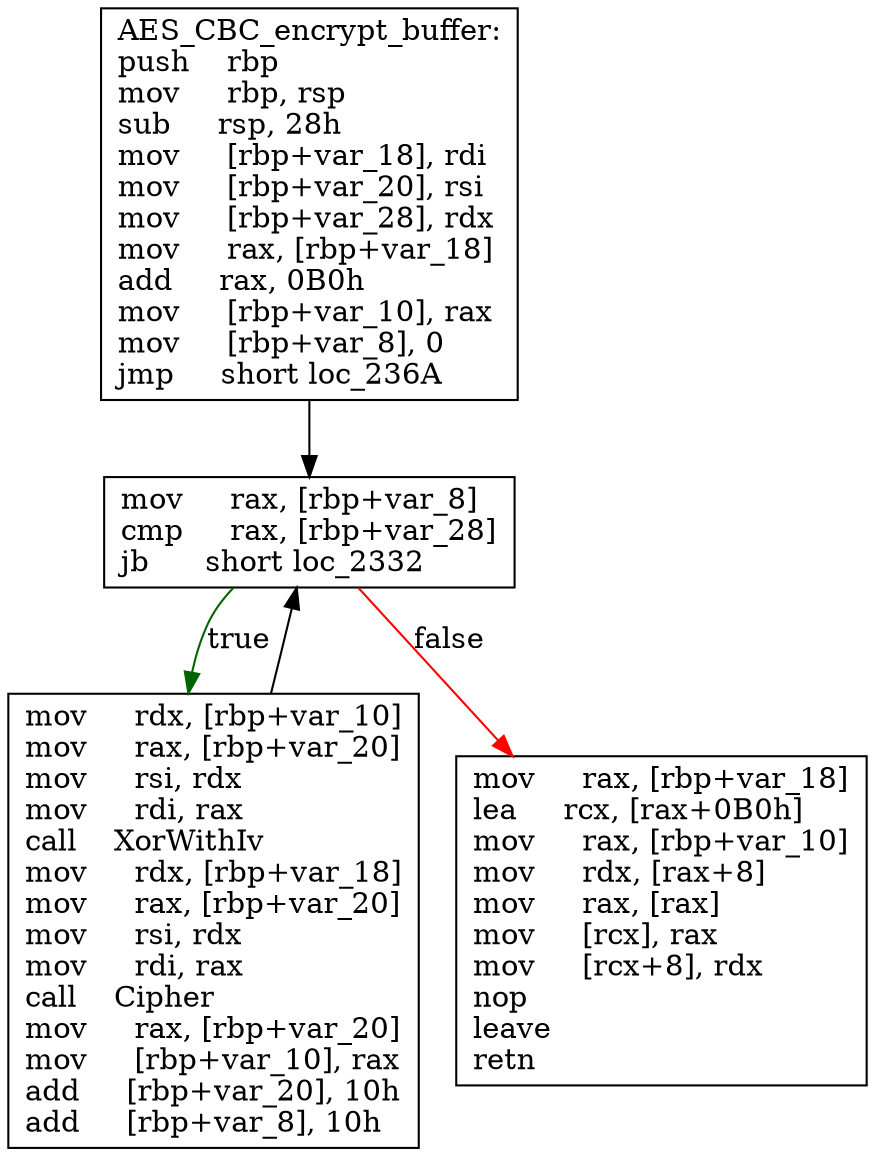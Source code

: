 digraph "AES_CBC_encrypt_buffer" {
	graph [
	];
	node [
		shape = "box"
	];
	edge [
	];
	"0" [
		label = "AES_CBC_encrypt_buffer:\lpush    rbp\lmov     rbp, rsp\lsub     rsp, 28h\lmov     [rbp+var_18], rdi\lmov     [rbp+var_20], rsi\lmov     [rbp+var_28], rdx\lmov     rax, [rbp+var_18]\ladd     rax, 0B0h\lmov     [rbp+var_10], rax\lmov     [rbp+var_8], 0\ljmp     short loc_236A\l"
	];
	"1" [
		label = "mov     rdx, [rbp+var_10]\lmov     rax, [rbp+var_20]\lmov     rsi, rdx\lmov     rdi, rax\lcall    XorWithIv\lmov     rdx, [rbp+var_18]\lmov     rax, [rbp+var_20]\lmov     rsi, rdx\lmov     rdi, rax\lcall    Cipher\lmov     rax, [rbp+var_20]\lmov     [rbp+var_10], rax\ladd     [rbp+var_20], 10h\ladd     [rbp+var_8], 10h\l"
	];
	"2" [
		label = "mov     rax, [rbp+var_8]\lcmp     rax, [rbp+var_28]\ljb      short loc_2332\l"
	];
	"3" [
		label = "mov     rax, [rbp+var_18]\llea     rcx, [rax+0B0h]\lmov     rax, [rbp+var_10]\lmov     rdx, [rax+8]\lmov     rax, [rax]\lmov     [rcx], rax\lmov     [rcx+8], rdx\lnop\lleave\lretn\l"
	];
// node 0
	"0" -> "2" [ ];
// node 1
	"1" -> "2" [ ];
// node 2
	"2" -> "1" [ label = "true", color = darkgreen ];
	"2" -> "3" [ label = "false", color = red ];
// node 3
}
